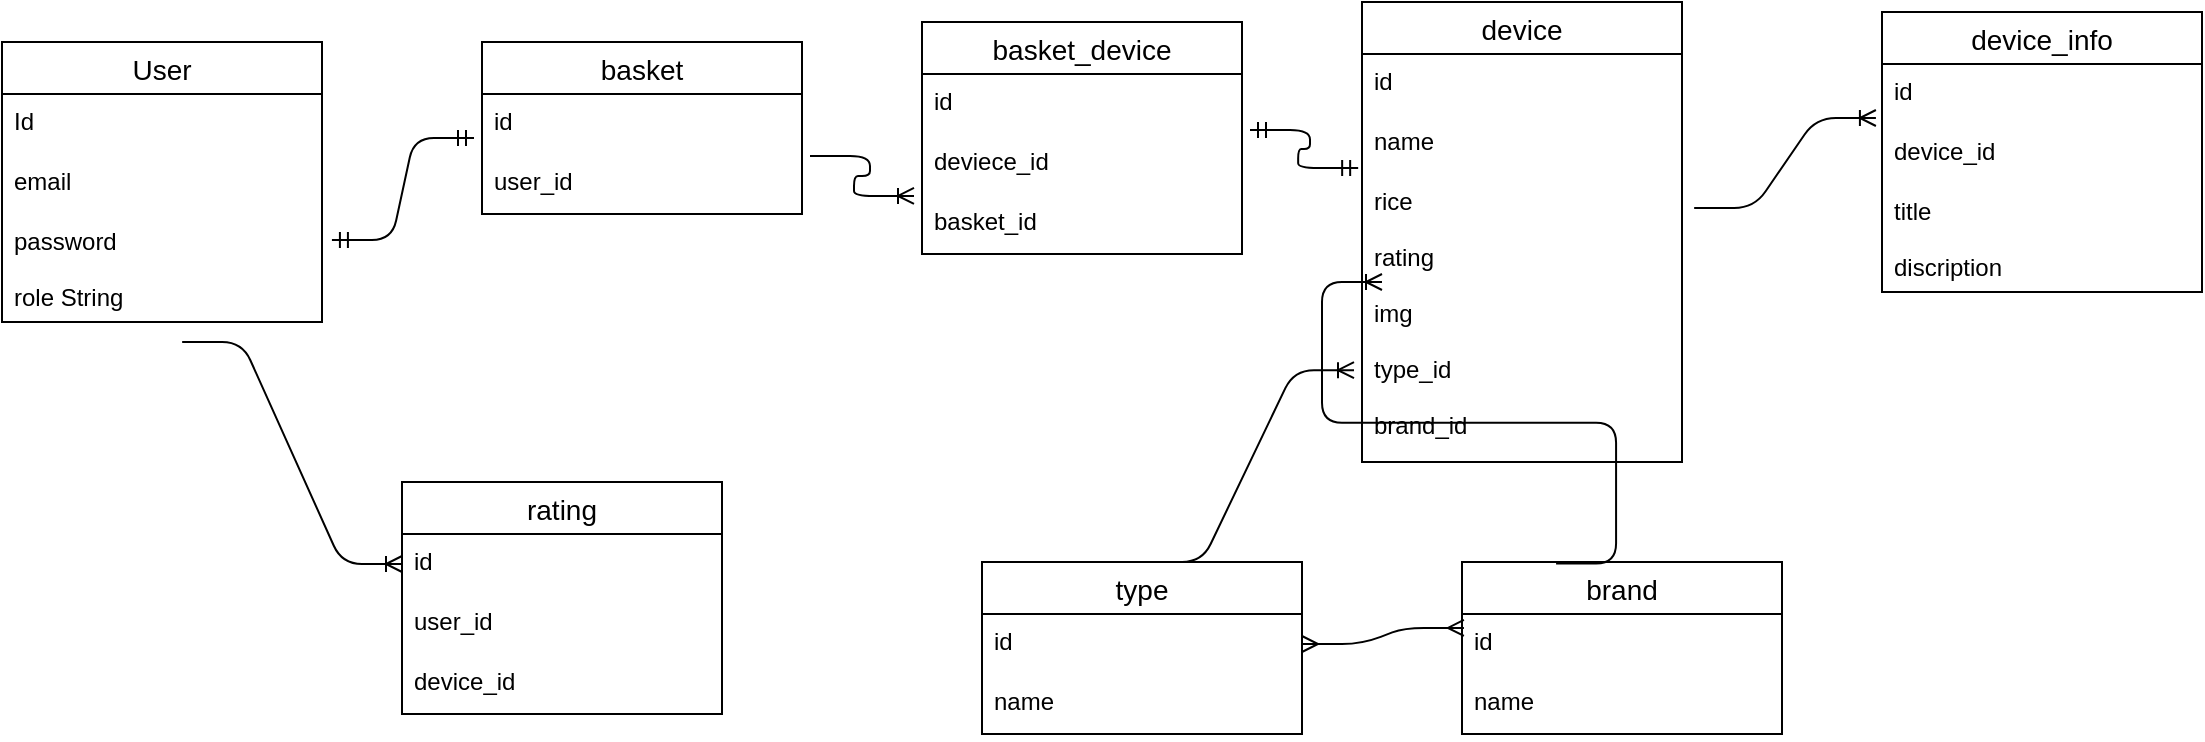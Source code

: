 <mxfile version="13.9.9" type="device"><diagram id="srO_Nd0DjhXJ9-Gzr8n5" name="Страница 1"><mxGraphModel dx="2286" dy="806" grid="1" gridSize="10" guides="1" tooltips="1" connect="1" arrows="1" fold="1" page="1" pageScale="1" pageWidth="1200" pageHeight="1920" math="0" shadow="0"><root><mxCell id="0"/><mxCell id="1" parent="0"/><mxCell id="WD7B3mkqp_OxwASIlNEy-30" value="User" style="swimlane;fontStyle=0;childLayout=stackLayout;horizontal=1;startSize=26;horizontalStack=0;resizeParent=1;resizeParentMax=0;resizeLast=0;collapsible=1;marginBottom=0;align=center;fontSize=14;" vertex="1" parent="1"><mxGeometry x="-90" y="340" width="160" height="140" as="geometry"/></mxCell><mxCell id="WD7B3mkqp_OxwASIlNEy-31" value="Id" style="text;strokeColor=none;fillColor=none;spacingLeft=4;spacingRight=4;overflow=hidden;rotatable=0;points=[[0,0.5],[1,0.5]];portConstraint=eastwest;fontSize=12;" vertex="1" parent="WD7B3mkqp_OxwASIlNEy-30"><mxGeometry y="26" width="160" height="30" as="geometry"/></mxCell><mxCell id="WD7B3mkqp_OxwASIlNEy-32" value="email" style="text;strokeColor=none;fillColor=none;spacingLeft=4;spacingRight=4;overflow=hidden;rotatable=0;points=[[0,0.5],[1,0.5]];portConstraint=eastwest;fontSize=12;" vertex="1" parent="WD7B3mkqp_OxwASIlNEy-30"><mxGeometry y="56" width="160" height="30" as="geometry"/></mxCell><mxCell id="WD7B3mkqp_OxwASIlNEy-33" value="password&#10;&#10;role String&#10;&#10;" style="text;strokeColor=none;fillColor=none;spacingLeft=4;spacingRight=4;overflow=hidden;rotatable=0;points=[[0,0.5],[1,0.5]];portConstraint=eastwest;fontSize=12;" vertex="1" parent="WD7B3mkqp_OxwASIlNEy-30"><mxGeometry y="86" width="160" height="54" as="geometry"/></mxCell><mxCell id="WD7B3mkqp_OxwASIlNEy-34" value="basket" style="swimlane;fontStyle=0;childLayout=stackLayout;horizontal=1;startSize=26;horizontalStack=0;resizeParent=1;resizeParentMax=0;resizeLast=0;collapsible=1;marginBottom=0;align=center;fontSize=14;" vertex="1" parent="1"><mxGeometry x="150" y="340" width="160" height="86" as="geometry"/></mxCell><mxCell id="WD7B3mkqp_OxwASIlNEy-35" value="id" style="text;strokeColor=none;fillColor=none;spacingLeft=4;spacingRight=4;overflow=hidden;rotatable=0;points=[[0,0.5],[1,0.5]];portConstraint=eastwest;fontSize=12;" vertex="1" parent="WD7B3mkqp_OxwASIlNEy-34"><mxGeometry y="26" width="160" height="30" as="geometry"/></mxCell><mxCell id="WD7B3mkqp_OxwASIlNEy-36" value="user_id" style="text;strokeColor=none;fillColor=none;spacingLeft=4;spacingRight=4;overflow=hidden;rotatable=0;points=[[0,0.5],[1,0.5]];portConstraint=eastwest;fontSize=12;" vertex="1" parent="WD7B3mkqp_OxwASIlNEy-34"><mxGeometry y="56" width="160" height="30" as="geometry"/></mxCell><mxCell id="WD7B3mkqp_OxwASIlNEy-39" value="" style="edgeStyle=entityRelationEdgeStyle;fontSize=12;html=1;endArrow=ERmandOne;startArrow=ERmandOne;exitX=1.031;exitY=0.241;exitDx=0;exitDy=0;exitPerimeter=0;entryX=-0.025;entryY=0.733;entryDx=0;entryDy=0;entryPerimeter=0;" edge="1" parent="1" source="WD7B3mkqp_OxwASIlNEy-33" target="WD7B3mkqp_OxwASIlNEy-35"><mxGeometry width="100" height="100" relative="1" as="geometry"><mxPoint x="250" y="490" as="sourcePoint"/><mxPoint x="350" y="390" as="targetPoint"/></mxGeometry></mxCell><mxCell id="WD7B3mkqp_OxwASIlNEy-40" value="device" style="swimlane;fontStyle=0;childLayout=stackLayout;horizontal=1;startSize=26;horizontalStack=0;resizeParent=1;resizeParentMax=0;resizeLast=0;collapsible=1;marginBottom=0;align=center;fontSize=14;" vertex="1" parent="1"><mxGeometry x="590" y="320" width="160" height="230" as="geometry"/></mxCell><mxCell id="WD7B3mkqp_OxwASIlNEy-41" value="id" style="text;strokeColor=none;fillColor=none;spacingLeft=4;spacingRight=4;overflow=hidden;rotatable=0;points=[[0,0.5],[1,0.5]];portConstraint=eastwest;fontSize=12;" vertex="1" parent="WD7B3mkqp_OxwASIlNEy-40"><mxGeometry y="26" width="160" height="30" as="geometry"/></mxCell><mxCell id="WD7B3mkqp_OxwASIlNEy-42" value="name" style="text;strokeColor=none;fillColor=none;spacingLeft=4;spacingRight=4;overflow=hidden;rotatable=0;points=[[0,0.5],[1,0.5]];portConstraint=eastwest;fontSize=12;" vertex="1" parent="WD7B3mkqp_OxwASIlNEy-40"><mxGeometry y="56" width="160" height="30" as="geometry"/></mxCell><mxCell id="WD7B3mkqp_OxwASIlNEy-43" value="rice&#10;&#10;rating&#10;&#10;img&#10;&#10;type_id&#10;&#10;brand_id" style="text;strokeColor=none;fillColor=none;spacingLeft=4;spacingRight=4;overflow=hidden;rotatable=0;points=[[0,0.5],[1,0.5]];portConstraint=eastwest;fontSize=12;" vertex="1" parent="WD7B3mkqp_OxwASIlNEy-40"><mxGeometry y="86" width="160" height="144" as="geometry"/></mxCell><mxCell id="WD7B3mkqp_OxwASIlNEy-44" value="type" style="swimlane;fontStyle=0;childLayout=stackLayout;horizontal=1;startSize=26;horizontalStack=0;resizeParent=1;resizeParentMax=0;resizeLast=0;collapsible=1;marginBottom=0;align=center;fontSize=14;" vertex="1" parent="1"><mxGeometry x="400" y="600" width="160" height="86" as="geometry"/></mxCell><mxCell id="WD7B3mkqp_OxwASIlNEy-45" value="id" style="text;strokeColor=none;fillColor=none;spacingLeft=4;spacingRight=4;overflow=hidden;rotatable=0;points=[[0,0.5],[1,0.5]];portConstraint=eastwest;fontSize=12;" vertex="1" parent="WD7B3mkqp_OxwASIlNEy-44"><mxGeometry y="26" width="160" height="30" as="geometry"/></mxCell><mxCell id="WD7B3mkqp_OxwASIlNEy-46" value="name" style="text;strokeColor=none;fillColor=none;spacingLeft=4;spacingRight=4;overflow=hidden;rotatable=0;points=[[0,0.5],[1,0.5]];portConstraint=eastwest;fontSize=12;" vertex="1" parent="WD7B3mkqp_OxwASIlNEy-44"><mxGeometry y="56" width="160" height="30" as="geometry"/></mxCell><mxCell id="WD7B3mkqp_OxwASIlNEy-48" value="brand" style="swimlane;fontStyle=0;childLayout=stackLayout;horizontal=1;startSize=26;horizontalStack=0;resizeParent=1;resizeParentMax=0;resizeLast=0;collapsible=1;marginBottom=0;align=center;fontSize=14;" vertex="1" parent="1"><mxGeometry x="640" y="600" width="160" height="86" as="geometry"/></mxCell><mxCell id="WD7B3mkqp_OxwASIlNEy-49" value="id" style="text;strokeColor=none;fillColor=none;spacingLeft=4;spacingRight=4;overflow=hidden;rotatable=0;points=[[0,0.5],[1,0.5]];portConstraint=eastwest;fontSize=12;" vertex="1" parent="WD7B3mkqp_OxwASIlNEy-48"><mxGeometry y="26" width="160" height="30" as="geometry"/></mxCell><mxCell id="WD7B3mkqp_OxwASIlNEy-50" value="name" style="text;strokeColor=none;fillColor=none;spacingLeft=4;spacingRight=4;overflow=hidden;rotatable=0;points=[[0,0.5],[1,0.5]];portConstraint=eastwest;fontSize=12;" vertex="1" parent="WD7B3mkqp_OxwASIlNEy-48"><mxGeometry y="56" width="160" height="30" as="geometry"/></mxCell><mxCell id="WD7B3mkqp_OxwASIlNEy-52" value="" style="edgeStyle=entityRelationEdgeStyle;fontSize=12;html=1;endArrow=ERoneToMany;exitX=0.5;exitY=0;exitDx=0;exitDy=0;entryX=-0.025;entryY=0.681;entryDx=0;entryDy=0;entryPerimeter=0;" edge="1" parent="1" source="WD7B3mkqp_OxwASIlNEy-44" target="WD7B3mkqp_OxwASIlNEy-43"><mxGeometry width="100" height="100" relative="1" as="geometry"><mxPoint x="500" y="560" as="sourcePoint"/><mxPoint x="600" y="460" as="targetPoint"/></mxGeometry></mxCell><mxCell id="WD7B3mkqp_OxwASIlNEy-55" value="" style="edgeStyle=entityRelationEdgeStyle;fontSize=12;html=1;endArrow=ERoneToMany;exitX=0.294;exitY=0.009;exitDx=0;exitDy=0;exitPerimeter=0;" edge="1" parent="1" source="WD7B3mkqp_OxwASIlNEy-48"><mxGeometry width="100" height="100" relative="1" as="geometry"><mxPoint x="500" y="560" as="sourcePoint"/><mxPoint x="600" y="460" as="targetPoint"/></mxGeometry></mxCell><mxCell id="WD7B3mkqp_OxwASIlNEy-57" value="" style="edgeStyle=entityRelationEdgeStyle;fontSize=12;html=1;endArrow=ERmany;startArrow=ERmany;exitX=1;exitY=0.5;exitDx=0;exitDy=0;entryX=0.006;entryY=0.233;entryDx=0;entryDy=0;entryPerimeter=0;" edge="1" parent="1" source="WD7B3mkqp_OxwASIlNEy-45" target="WD7B3mkqp_OxwASIlNEy-49"><mxGeometry width="100" height="100" relative="1" as="geometry"><mxPoint x="500" y="560" as="sourcePoint"/><mxPoint x="600" y="460" as="targetPoint"/></mxGeometry></mxCell><mxCell id="WD7B3mkqp_OxwASIlNEy-58" value="device_info" style="swimlane;fontStyle=0;childLayout=stackLayout;horizontal=1;startSize=26;horizontalStack=0;resizeParent=1;resizeParentMax=0;resizeLast=0;collapsible=1;marginBottom=0;align=center;fontSize=14;" vertex="1" parent="1"><mxGeometry x="850" y="325" width="160" height="140" as="geometry"/></mxCell><mxCell id="WD7B3mkqp_OxwASIlNEy-59" value="id" style="text;strokeColor=none;fillColor=none;spacingLeft=4;spacingRight=4;overflow=hidden;rotatable=0;points=[[0,0.5],[1,0.5]];portConstraint=eastwest;fontSize=12;" vertex="1" parent="WD7B3mkqp_OxwASIlNEy-58"><mxGeometry y="26" width="160" height="30" as="geometry"/></mxCell><mxCell id="WD7B3mkqp_OxwASIlNEy-60" value="device_id" style="text;strokeColor=none;fillColor=none;spacingLeft=4;spacingRight=4;overflow=hidden;rotatable=0;points=[[0,0.5],[1,0.5]];portConstraint=eastwest;fontSize=12;" vertex="1" parent="WD7B3mkqp_OxwASIlNEy-58"><mxGeometry y="56" width="160" height="30" as="geometry"/></mxCell><mxCell id="WD7B3mkqp_OxwASIlNEy-61" value="title&#10;&#10;discription" style="text;strokeColor=none;fillColor=none;spacingLeft=4;spacingRight=4;overflow=hidden;rotatable=0;points=[[0,0.5],[1,0.5]];portConstraint=eastwest;fontSize=12;" vertex="1" parent="WD7B3mkqp_OxwASIlNEy-58"><mxGeometry y="86" width="160" height="54" as="geometry"/></mxCell><mxCell id="WD7B3mkqp_OxwASIlNEy-62" value="" style="edgeStyle=entityRelationEdgeStyle;fontSize=12;html=1;endArrow=ERoneToMany;exitX=1.038;exitY=0.118;exitDx=0;exitDy=0;exitPerimeter=0;entryX=-0.019;entryY=0.9;entryDx=0;entryDy=0;entryPerimeter=0;" edge="1" parent="1" source="WD7B3mkqp_OxwASIlNEy-43" target="WD7B3mkqp_OxwASIlNEy-59"><mxGeometry width="100" height="100" relative="1" as="geometry"><mxPoint x="500" y="560" as="sourcePoint"/><mxPoint x="600" y="460" as="targetPoint"/></mxGeometry></mxCell><mxCell id="WD7B3mkqp_OxwASIlNEy-63" value="basket_device" style="swimlane;fontStyle=0;childLayout=stackLayout;horizontal=1;startSize=26;horizontalStack=0;resizeParent=1;resizeParentMax=0;resizeLast=0;collapsible=1;marginBottom=0;align=center;fontSize=14;" vertex="1" parent="1"><mxGeometry x="370" y="330" width="160" height="116" as="geometry"/></mxCell><mxCell id="WD7B3mkqp_OxwASIlNEy-64" value="id" style="text;strokeColor=none;fillColor=none;spacingLeft=4;spacingRight=4;overflow=hidden;rotatable=0;points=[[0,0.5],[1,0.5]];portConstraint=eastwest;fontSize=12;" vertex="1" parent="WD7B3mkqp_OxwASIlNEy-63"><mxGeometry y="26" width="160" height="30" as="geometry"/></mxCell><mxCell id="WD7B3mkqp_OxwASIlNEy-65" value="deviece_id" style="text;strokeColor=none;fillColor=none;spacingLeft=4;spacingRight=4;overflow=hidden;rotatable=0;points=[[0,0.5],[1,0.5]];portConstraint=eastwest;fontSize=12;" vertex="1" parent="WD7B3mkqp_OxwASIlNEy-63"><mxGeometry y="56" width="160" height="30" as="geometry"/></mxCell><mxCell id="WD7B3mkqp_OxwASIlNEy-66" value="basket_id" style="text;strokeColor=none;fillColor=none;spacingLeft=4;spacingRight=4;overflow=hidden;rotatable=0;points=[[0,0.5],[1,0.5]];portConstraint=eastwest;fontSize=12;" vertex="1" parent="WD7B3mkqp_OxwASIlNEy-63"><mxGeometry y="86" width="160" height="30" as="geometry"/></mxCell><mxCell id="WD7B3mkqp_OxwASIlNEy-67" value="" style="edgeStyle=entityRelationEdgeStyle;fontSize=12;html=1;endArrow=ERoneToMany;exitX=1.025;exitY=0.033;exitDx=0;exitDy=0;exitPerimeter=0;entryX=-0.025;entryY=0.033;entryDx=0;entryDy=0;entryPerimeter=0;" edge="1" parent="1" source="WD7B3mkqp_OxwASIlNEy-36" target="WD7B3mkqp_OxwASIlNEy-66"><mxGeometry width="100" height="100" relative="1" as="geometry"><mxPoint x="290" y="560" as="sourcePoint"/><mxPoint x="390" y="460" as="targetPoint"/></mxGeometry></mxCell><mxCell id="WD7B3mkqp_OxwASIlNEy-68" value="" style="edgeStyle=entityRelationEdgeStyle;fontSize=12;html=1;endArrow=ERmandOne;startArrow=ERmandOne;exitX=1.025;exitY=-0.067;exitDx=0;exitDy=0;exitPerimeter=0;entryX=-0.012;entryY=0.9;entryDx=0;entryDy=0;entryPerimeter=0;" edge="1" parent="1" source="WD7B3mkqp_OxwASIlNEy-65" target="WD7B3mkqp_OxwASIlNEy-42"><mxGeometry width="100" height="100" relative="1" as="geometry"><mxPoint x="290" y="560" as="sourcePoint"/><mxPoint x="390" y="460" as="targetPoint"/></mxGeometry></mxCell><mxCell id="WD7B3mkqp_OxwASIlNEy-69" value="rating" style="swimlane;fontStyle=0;childLayout=stackLayout;horizontal=1;startSize=26;horizontalStack=0;resizeParent=1;resizeParentMax=0;resizeLast=0;collapsible=1;marginBottom=0;align=center;fontSize=14;" vertex="1" parent="1"><mxGeometry x="110" y="560" width="160" height="116" as="geometry"/></mxCell><mxCell id="WD7B3mkqp_OxwASIlNEy-70" value="id" style="text;strokeColor=none;fillColor=none;spacingLeft=4;spacingRight=4;overflow=hidden;rotatable=0;points=[[0,0.5],[1,0.5]];portConstraint=eastwest;fontSize=12;" vertex="1" parent="WD7B3mkqp_OxwASIlNEy-69"><mxGeometry y="26" width="160" height="30" as="geometry"/></mxCell><mxCell id="WD7B3mkqp_OxwASIlNEy-71" value="user_id" style="text;strokeColor=none;fillColor=none;spacingLeft=4;spacingRight=4;overflow=hidden;rotatable=0;points=[[0,0.5],[1,0.5]];portConstraint=eastwest;fontSize=12;" vertex="1" parent="WD7B3mkqp_OxwASIlNEy-69"><mxGeometry y="56" width="160" height="30" as="geometry"/></mxCell><mxCell id="WD7B3mkqp_OxwASIlNEy-72" value="device_id" style="text;strokeColor=none;fillColor=none;spacingLeft=4;spacingRight=4;overflow=hidden;rotatable=0;points=[[0,0.5],[1,0.5]];portConstraint=eastwest;fontSize=12;" vertex="1" parent="WD7B3mkqp_OxwASIlNEy-69"><mxGeometry y="86" width="160" height="30" as="geometry"/></mxCell><mxCell id="WD7B3mkqp_OxwASIlNEy-73" value="" style="edgeStyle=entityRelationEdgeStyle;fontSize=12;html=1;endArrow=ERoneToMany;exitX=0.563;exitY=1.185;exitDx=0;exitDy=0;exitPerimeter=0;entryX=0;entryY=0.5;entryDx=0;entryDy=0;" edge="1" parent="1" source="WD7B3mkqp_OxwASIlNEy-33" target="WD7B3mkqp_OxwASIlNEy-70"><mxGeometry width="100" height="100" relative="1" as="geometry"><mxPoint x="50" y="560" as="sourcePoint"/><mxPoint x="150" y="460" as="targetPoint"/></mxGeometry></mxCell></root></mxGraphModel></diagram></mxfile>